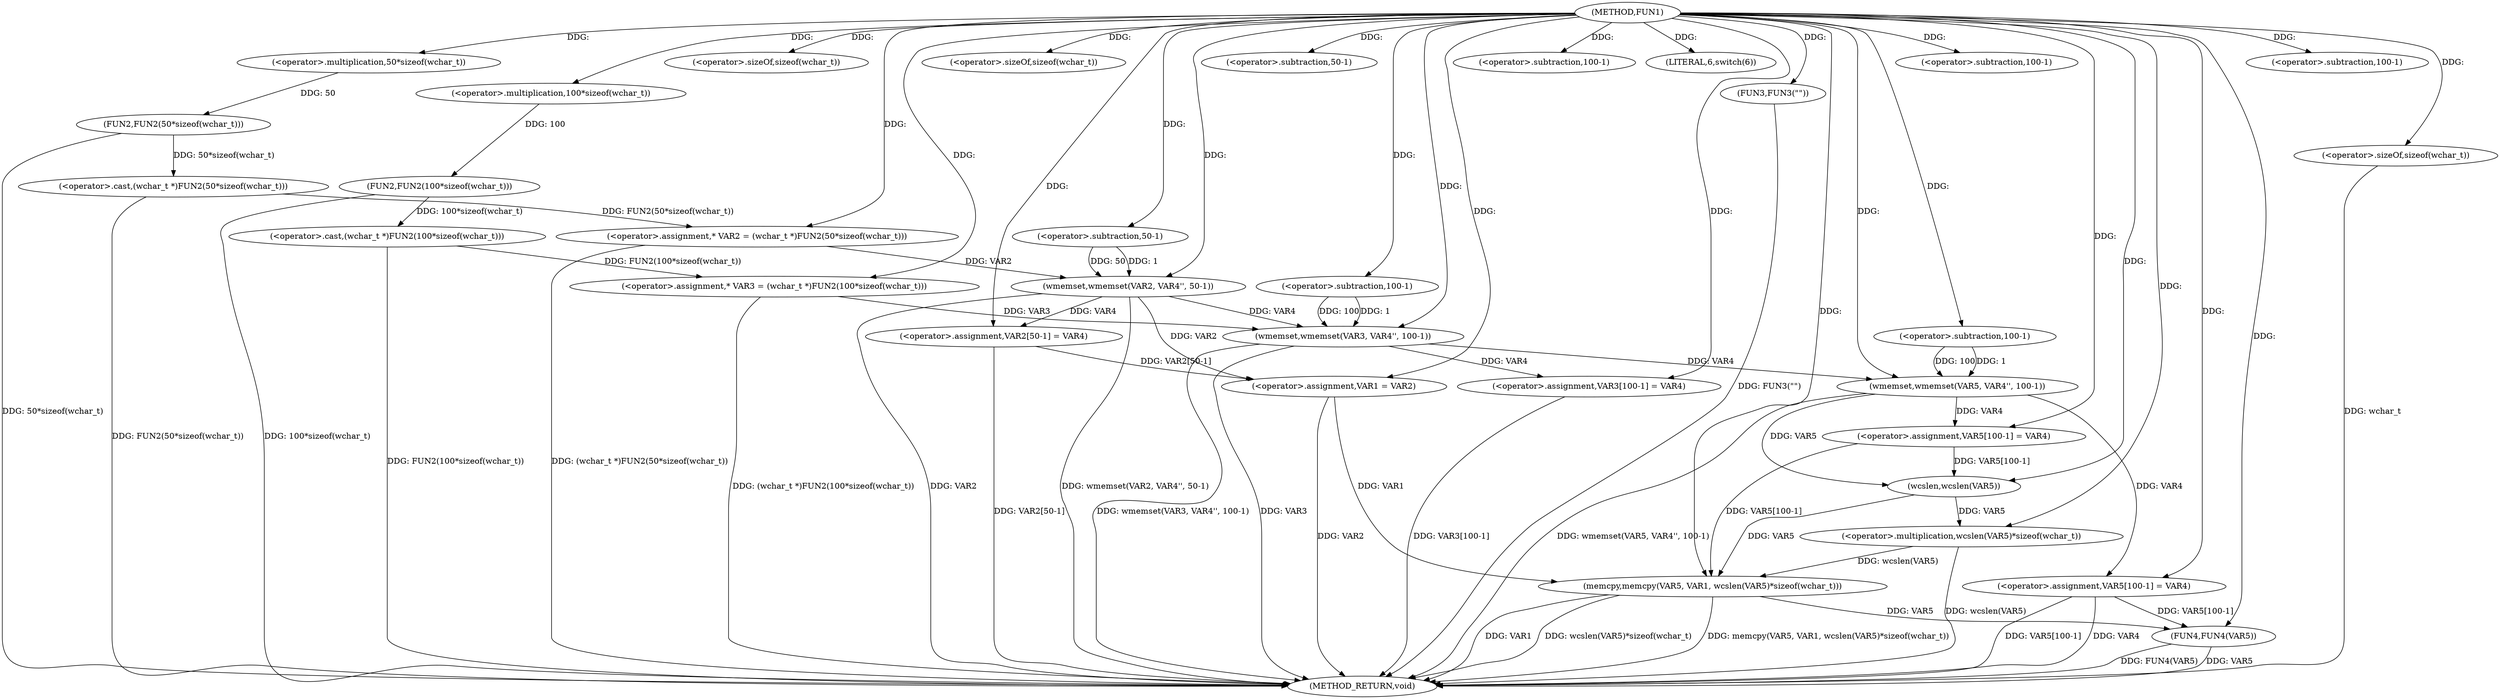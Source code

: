 digraph FUN1 {  
"1000100" [label = "(METHOD,FUN1)" ]
"1000193" [label = "(METHOD_RETURN,void)" ]
"1000104" [label = "(<operator>.assignment,* VAR2 = (wchar_t *)FUN2(50*sizeof(wchar_t)))" ]
"1000106" [label = "(<operator>.cast,(wchar_t *)FUN2(50*sizeof(wchar_t)))" ]
"1000108" [label = "(FUN2,FUN2(50*sizeof(wchar_t)))" ]
"1000109" [label = "(<operator>.multiplication,50*sizeof(wchar_t))" ]
"1000111" [label = "(<operator>.sizeOf,sizeof(wchar_t))" ]
"1000114" [label = "(<operator>.assignment,* VAR3 = (wchar_t *)FUN2(100*sizeof(wchar_t)))" ]
"1000116" [label = "(<operator>.cast,(wchar_t *)FUN2(100*sizeof(wchar_t)))" ]
"1000118" [label = "(FUN2,FUN2(100*sizeof(wchar_t)))" ]
"1000119" [label = "(<operator>.multiplication,100*sizeof(wchar_t))" ]
"1000121" [label = "(<operator>.sizeOf,sizeof(wchar_t))" ]
"1000123" [label = "(wmemset,wmemset(VAR2, VAR4'', 50-1))" ]
"1000126" [label = "(<operator>.subtraction,50-1)" ]
"1000129" [label = "(<operator>.assignment,VAR2[50-1] = VAR4)" ]
"1000132" [label = "(<operator>.subtraction,50-1)" ]
"1000136" [label = "(wmemset,wmemset(VAR3, VAR4'', 100-1))" ]
"1000139" [label = "(<operator>.subtraction,100-1)" ]
"1000142" [label = "(<operator>.assignment,VAR3[100-1] = VAR4)" ]
"1000145" [label = "(<operator>.subtraction,100-1)" ]
"1000150" [label = "(LITERAL,6,switch(6))" ]
"1000153" [label = "(<operator>.assignment,VAR1 = VAR2)" ]
"1000158" [label = "(FUN3,FUN3(\"\"))" ]
"1000163" [label = "(wmemset,wmemset(VAR5, VAR4'', 100-1))" ]
"1000166" [label = "(<operator>.subtraction,100-1)" ]
"1000169" [label = "(<operator>.assignment,VAR5[100-1] = VAR4)" ]
"1000172" [label = "(<operator>.subtraction,100-1)" ]
"1000176" [label = "(memcpy,memcpy(VAR5, VAR1, wcslen(VAR5)*sizeof(wchar_t)))" ]
"1000179" [label = "(<operator>.multiplication,wcslen(VAR5)*sizeof(wchar_t))" ]
"1000180" [label = "(wcslen,wcslen(VAR5))" ]
"1000182" [label = "(<operator>.sizeOf,sizeof(wchar_t))" ]
"1000184" [label = "(<operator>.assignment,VAR5[100-1] = VAR4)" ]
"1000187" [label = "(<operator>.subtraction,100-1)" ]
"1000191" [label = "(FUN4,FUN4(VAR5))" ]
  "1000129" -> "1000193"  [ label = "DDG: VAR2[50-1]"] 
  "1000106" -> "1000193"  [ label = "DDG: FUN2(50*sizeof(wchar_t))"] 
  "1000184" -> "1000193"  [ label = "DDG: VAR5[100-1]"] 
  "1000184" -> "1000193"  [ label = "DDG: VAR4"] 
  "1000176" -> "1000193"  [ label = "DDG: memcpy(VAR5, VAR1, wcslen(VAR5)*sizeof(wchar_t))"] 
  "1000116" -> "1000193"  [ label = "DDG: FUN2(100*sizeof(wchar_t))"] 
  "1000118" -> "1000193"  [ label = "DDG: 100*sizeof(wchar_t)"] 
  "1000163" -> "1000193"  [ label = "DDG: wmemset(VAR5, VAR4'', 100-1)"] 
  "1000123" -> "1000193"  [ label = "DDG: VAR2"] 
  "1000176" -> "1000193"  [ label = "DDG: VAR1"] 
  "1000176" -> "1000193"  [ label = "DDG: wcslen(VAR5)*sizeof(wchar_t)"] 
  "1000123" -> "1000193"  [ label = "DDG: wmemset(VAR2, VAR4'', 50-1)"] 
  "1000153" -> "1000193"  [ label = "DDG: VAR2"] 
  "1000158" -> "1000193"  [ label = "DDG: FUN3(\"\")"] 
  "1000191" -> "1000193"  [ label = "DDG: FUN4(VAR5)"] 
  "1000179" -> "1000193"  [ label = "DDG: wcslen(VAR5)"] 
  "1000142" -> "1000193"  [ label = "DDG: VAR3[100-1]"] 
  "1000136" -> "1000193"  [ label = "DDG: wmemset(VAR3, VAR4'', 100-1)"] 
  "1000114" -> "1000193"  [ label = "DDG: (wchar_t *)FUN2(100*sizeof(wchar_t))"] 
  "1000182" -> "1000193"  [ label = "DDG: wchar_t"] 
  "1000191" -> "1000193"  [ label = "DDG: VAR5"] 
  "1000136" -> "1000193"  [ label = "DDG: VAR3"] 
  "1000104" -> "1000193"  [ label = "DDG: (wchar_t *)FUN2(50*sizeof(wchar_t))"] 
  "1000108" -> "1000193"  [ label = "DDG: 50*sizeof(wchar_t)"] 
  "1000106" -> "1000104"  [ label = "DDG: FUN2(50*sizeof(wchar_t))"] 
  "1000100" -> "1000104"  [ label = "DDG: "] 
  "1000108" -> "1000106"  [ label = "DDG: 50*sizeof(wchar_t)"] 
  "1000109" -> "1000108"  [ label = "DDG: 50"] 
  "1000100" -> "1000109"  [ label = "DDG: "] 
  "1000100" -> "1000111"  [ label = "DDG: "] 
  "1000116" -> "1000114"  [ label = "DDG: FUN2(100*sizeof(wchar_t))"] 
  "1000100" -> "1000114"  [ label = "DDG: "] 
  "1000118" -> "1000116"  [ label = "DDG: 100*sizeof(wchar_t)"] 
  "1000119" -> "1000118"  [ label = "DDG: 100"] 
  "1000100" -> "1000119"  [ label = "DDG: "] 
  "1000100" -> "1000121"  [ label = "DDG: "] 
  "1000104" -> "1000123"  [ label = "DDG: VAR2"] 
  "1000100" -> "1000123"  [ label = "DDG: "] 
  "1000126" -> "1000123"  [ label = "DDG: 50"] 
  "1000126" -> "1000123"  [ label = "DDG: 1"] 
  "1000100" -> "1000126"  [ label = "DDG: "] 
  "1000123" -> "1000129"  [ label = "DDG: VAR4"] 
  "1000100" -> "1000129"  [ label = "DDG: "] 
  "1000100" -> "1000132"  [ label = "DDG: "] 
  "1000114" -> "1000136"  [ label = "DDG: VAR3"] 
  "1000100" -> "1000136"  [ label = "DDG: "] 
  "1000123" -> "1000136"  [ label = "DDG: VAR4"] 
  "1000139" -> "1000136"  [ label = "DDG: 100"] 
  "1000139" -> "1000136"  [ label = "DDG: 1"] 
  "1000100" -> "1000139"  [ label = "DDG: "] 
  "1000136" -> "1000142"  [ label = "DDG: VAR4"] 
  "1000100" -> "1000142"  [ label = "DDG: "] 
  "1000100" -> "1000145"  [ label = "DDG: "] 
  "1000100" -> "1000150"  [ label = "DDG: "] 
  "1000129" -> "1000153"  [ label = "DDG: VAR2[50-1]"] 
  "1000123" -> "1000153"  [ label = "DDG: VAR2"] 
  "1000100" -> "1000153"  [ label = "DDG: "] 
  "1000100" -> "1000158"  [ label = "DDG: "] 
  "1000100" -> "1000163"  [ label = "DDG: "] 
  "1000136" -> "1000163"  [ label = "DDG: VAR4"] 
  "1000166" -> "1000163"  [ label = "DDG: 100"] 
  "1000166" -> "1000163"  [ label = "DDG: 1"] 
  "1000100" -> "1000166"  [ label = "DDG: "] 
  "1000163" -> "1000169"  [ label = "DDG: VAR4"] 
  "1000100" -> "1000169"  [ label = "DDG: "] 
  "1000100" -> "1000172"  [ label = "DDG: "] 
  "1000180" -> "1000176"  [ label = "DDG: VAR5"] 
  "1000169" -> "1000176"  [ label = "DDG: VAR5[100-1]"] 
  "1000100" -> "1000176"  [ label = "DDG: "] 
  "1000153" -> "1000176"  [ label = "DDG: VAR1"] 
  "1000179" -> "1000176"  [ label = "DDG: wcslen(VAR5)"] 
  "1000180" -> "1000179"  [ label = "DDG: VAR5"] 
  "1000163" -> "1000180"  [ label = "DDG: VAR5"] 
  "1000169" -> "1000180"  [ label = "DDG: VAR5[100-1]"] 
  "1000100" -> "1000180"  [ label = "DDG: "] 
  "1000100" -> "1000179"  [ label = "DDG: "] 
  "1000100" -> "1000182"  [ label = "DDG: "] 
  "1000100" -> "1000184"  [ label = "DDG: "] 
  "1000163" -> "1000184"  [ label = "DDG: VAR4"] 
  "1000100" -> "1000187"  [ label = "DDG: "] 
  "1000184" -> "1000191"  [ label = "DDG: VAR5[100-1]"] 
  "1000176" -> "1000191"  [ label = "DDG: VAR5"] 
  "1000100" -> "1000191"  [ label = "DDG: "] 
}
